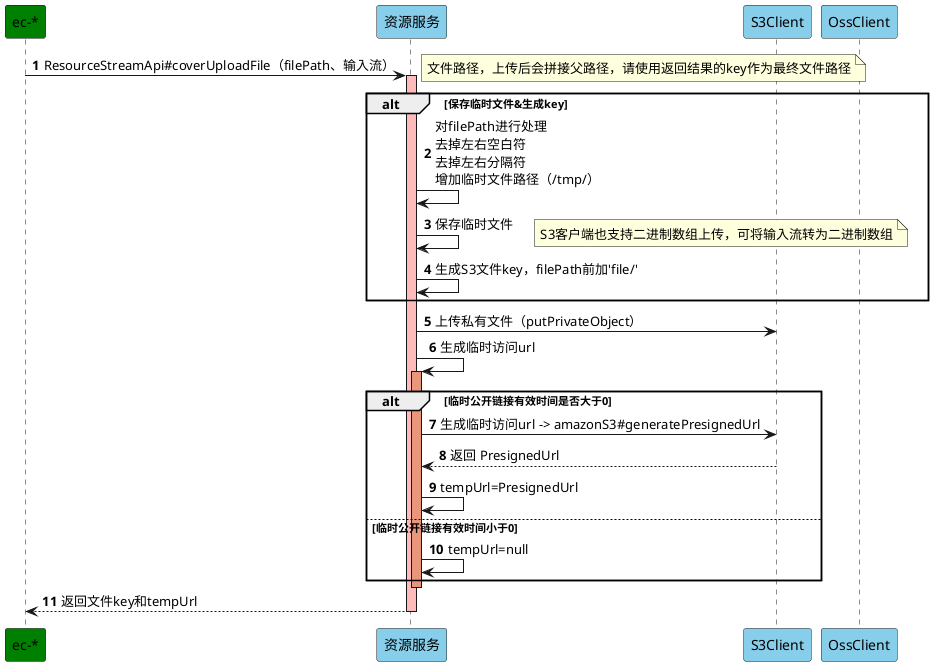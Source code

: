 @startuml
'https://plantuml.com/sequence-diagram

autonumber
participant "ec-*" as Service #green
participant "资源服务" as Resource #skyblue
participant "S3Client" as S3 #skyblue
participant "OssClient" as OSS #skyblue

Service -> Resource: ResourceStreamApi#coverUploadFile（filePath、输入流）
note right: 文件路径，上传后会拼接父路径，请使用返回结果的key作为最终文件路径
activate Resource #FFBBBB
alt 保存临时文件&生成key
Resource -> Resource: 对filePath进行处理\n去掉左右空白符\n去掉左右分隔符\n增加临时文件路径（/tmp/）
Resource -> Resource: 保存临时文件
note right: S3客户端也支持二进制数组上传，可将输入流转为二进制数组
Resource -> Resource: 生成S3文件key，filePath前加'file/'
end
Resource -> S3: 上传私有文件（putPrivateObject）
Resource -> Resource: 生成临时访问url
activate Resource #DarkSalmon
alt 临时公开链接有效时间是否大于0
Resource -> S3: 生成临时访问url -> amazonS3#generatePresignedUrl
S3 --> Resource: 返回 PresignedUrl
Resource -> Resource: tempUrl=PresignedUrl
else 临时公开链接有效时间小于0
Resource -> Resource: tempUrl=null
end
deactivate Resource #DarkSalmon
Resource --> Service: 返回文件key和tempUrl
deactivate Resource #FFBBBB
@enduml